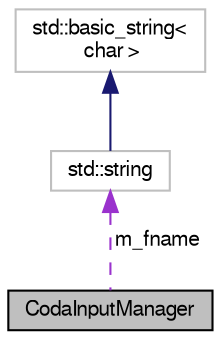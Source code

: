 digraph "CodaInputManager"
{
  bgcolor="transparent";
  edge [fontname="FreeSans",fontsize="10",labelfontname="FreeSans",labelfontsize="10"];
  node [fontname="FreeSans",fontsize="10",shape=record];
  Node1 [label="CodaInputManager",height=0.2,width=0.4,color="black", fillcolor="grey75", style="filled" fontcolor="black"];
  Node2 -> Node1 [dir="back",color="darkorchid3",fontsize="10",style="dashed",label=" m_fname" ,fontname="FreeSans"];
  Node2 [label="std::string",height=0.2,width=0.4,color="grey75",tooltip="STL class. "];
  Node3 -> Node2 [dir="back",color="midnightblue",fontsize="10",style="solid",fontname="FreeSans"];
  Node3 [label="std::basic_string\<\l char \>",height=0.2,width=0.4,color="grey75",tooltip="STL class. "];
}
